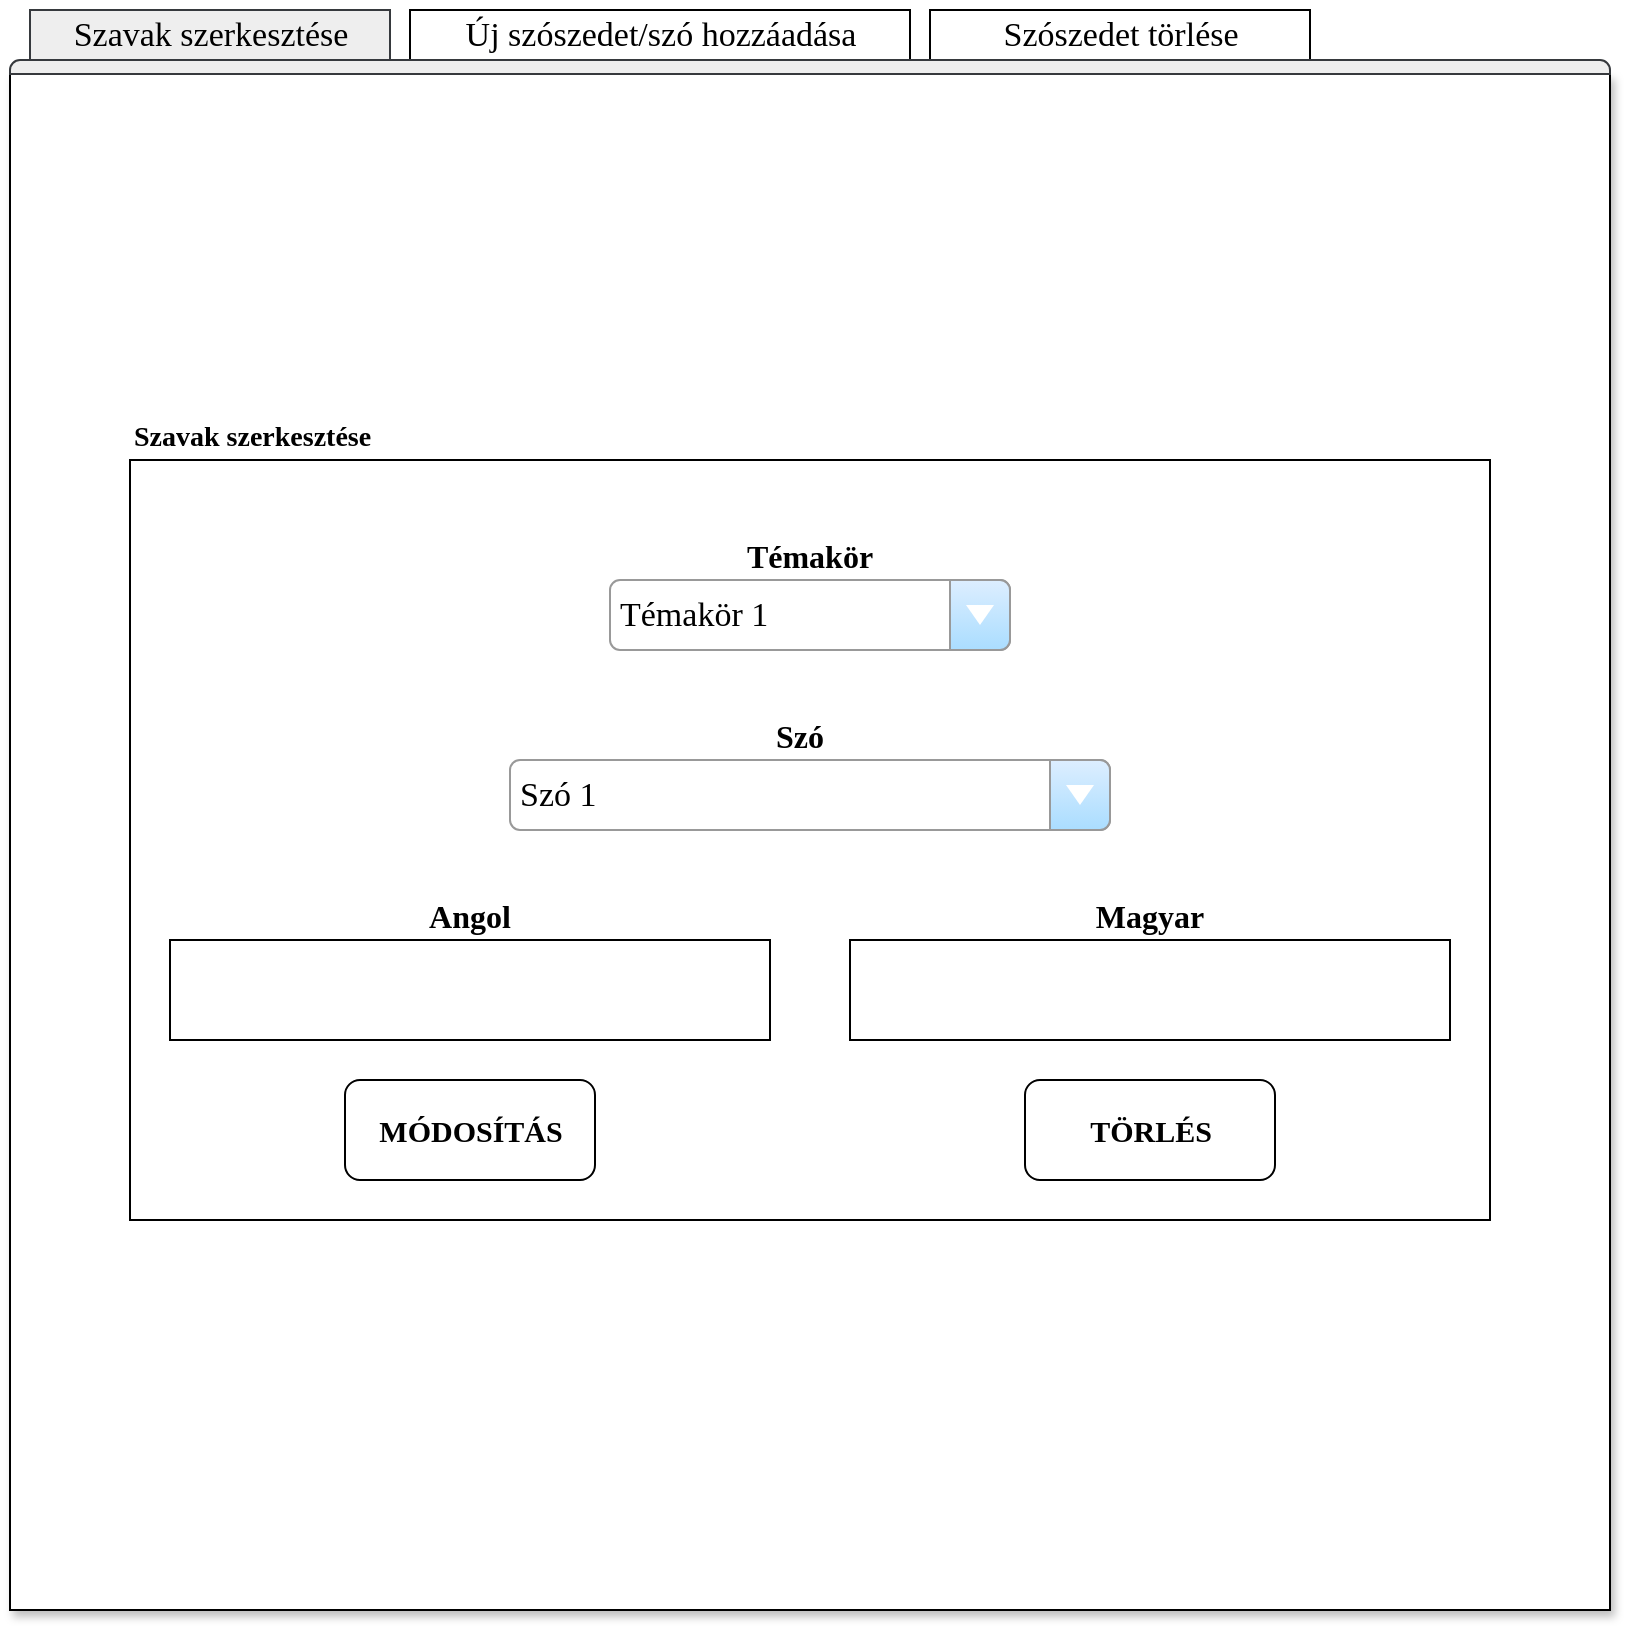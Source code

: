 <mxfile version="21.2.1" type="device">
  <diagram name="1 oldal" id="h_sdG0xfet05f8b0soA9">
    <mxGraphModel dx="2590" dy="1558" grid="0" gridSize="10" guides="1" tooltips="1" connect="1" arrows="1" fold="1" page="1" pageScale="1" pageWidth="827" pageHeight="1169" background="none" math="0" shadow="0">
      <root>
        <mxCell id="0" />
        <mxCell id="1" parent="0" />
        <mxCell id="gY15Ywyms6EdynOSf3R4-2" value="" style="strokeWidth=1;shadow=1;dashed=0;align=center;html=1;shape=mxgraph.mockup.containers.marginRect2;rectMarginTop=32;whiteSpace=wrap;fontFamily=Comic Sans MS;verticalAlign=middle;fontSize=14;" parent="1" vertex="1">
          <mxGeometry x="10" y="10" width="800" height="800" as="geometry" />
        </mxCell>
        <mxCell id="gY15Ywyms6EdynOSf3R4-3" value="Szavak szerkesztése" style="strokeWidth=1;shadow=0;dashed=0;align=center;html=1;shape=mxgraph.mockup.containers.rrect;rSize=0;fontSize=17;fillColor=#eeeeee;strokeColor=#36393d;fontFamily=Comic Sans MS;" parent="gY15Ywyms6EdynOSf3R4-2" vertex="1">
          <mxGeometry width="180" height="25" relative="1" as="geometry">
            <mxPoint x="10" as="offset" />
          </mxGeometry>
        </mxCell>
        <mxCell id="gY15Ywyms6EdynOSf3R4-4" value="Új szószedet/szó hozzáadása" style="strokeWidth=1;shadow=0;dashed=0;align=center;html=1;shape=mxgraph.mockup.containers.rrect;rSize=0;fontSize=17;fontFamily=Comic Sans MS;" parent="gY15Ywyms6EdynOSf3R4-2" vertex="1">
          <mxGeometry width="250" height="25" relative="1" as="geometry">
            <mxPoint x="200" as="offset" />
          </mxGeometry>
        </mxCell>
        <mxCell id="gY15Ywyms6EdynOSf3R4-5" value="Szószedet törlése" style="strokeWidth=1;shadow=0;dashed=0;align=center;html=1;shape=mxgraph.mockup.containers.rrect;rSize=0;fontSize=17;gradientColor=none;fontFamily=Comic Sans MS;" parent="gY15Ywyms6EdynOSf3R4-2" vertex="1">
          <mxGeometry width="190" height="25" relative="1" as="geometry">
            <mxPoint x="460" as="offset" />
          </mxGeometry>
        </mxCell>
        <mxCell id="gY15Ywyms6EdynOSf3R4-6" value="" style="strokeWidth=1;shadow=0;dashed=0;align=center;html=1;shape=mxgraph.mockup.containers.topButton;rSize=5;resizeWidth=1;movable=0;deletable=1;fillColor=#eeeeee;strokeColor=#36393d;" parent="gY15Ywyms6EdynOSf3R4-2" vertex="1">
          <mxGeometry width="800" height="7" relative="1" as="geometry">
            <mxPoint y="25" as="offset" />
          </mxGeometry>
        </mxCell>
        <mxCell id="sZCGaXeiZL27GAr6mK9c-40" value="" style="group;verticalAlign=top;" parent="gY15Ywyms6EdynOSf3R4-2" vertex="1" connectable="0">
          <mxGeometry x="60" y="195" width="680" height="410" as="geometry" />
        </mxCell>
        <mxCell id="gY15Ywyms6EdynOSf3R4-12" value="" style="whiteSpace=wrap;html=1;rounded=0;fontFamily=Comic Sans MS;fillColor=none;strokeWidth=1;glass=0;" parent="sZCGaXeiZL27GAr6mK9c-40" vertex="1">
          <mxGeometry y="30" width="680" height="380" as="geometry" />
        </mxCell>
        <mxCell id="gY15Ywyms6EdynOSf3R4-13" value="Témakör 1" style="strokeWidth=1;shadow=0;dashed=0;align=center;html=1;shape=mxgraph.mockup.forms.comboBox;strokeColor=#999999;fillColor=#ddeeff;align=left;fillColor2=#aaddff;mainText=;fontColor=#000000;fontSize=17;spacingLeft=3;fontFamily=Comic Sans MS;" parent="sZCGaXeiZL27GAr6mK9c-40" vertex="1">
          <mxGeometry x="240" y="90" width="200" height="35" as="geometry" />
        </mxCell>
        <mxCell id="sZCGaXeiZL27GAr6mK9c-2" value="Szavak szerkesztése" style="text;html=1;strokeColor=none;fillColor=none;align=left;verticalAlign=bottom;whiteSpace=wrap;rounded=0;fontFamily=Comic Sans MS;fontStyle=1;fontSize=14;" parent="sZCGaXeiZL27GAr6mK9c-40" vertex="1">
          <mxGeometry width="160" height="30" as="geometry" />
        </mxCell>
        <mxCell id="sZCGaXeiZL27GAr6mK9c-29" value="Témakör" style="text;html=1;strokeColor=none;fillColor=none;align=center;verticalAlign=bottom;whiteSpace=wrap;rounded=0;fontFamily=Comic Sans MS;fontStyle=1;fontSize=16;" parent="sZCGaXeiZL27GAr6mK9c-40" vertex="1">
          <mxGeometry x="275" y="60" width="130" height="30" as="geometry" />
        </mxCell>
        <mxCell id="sZCGaXeiZL27GAr6mK9c-30" value="Szó 1" style="strokeWidth=1;shadow=0;dashed=0;align=center;html=1;shape=mxgraph.mockup.forms.comboBox;strokeColor=#999999;fillColor=#ddeeff;align=left;fillColor2=#aaddff;mainText=;fontColor=#000000;fontSize=17;spacingLeft=3;fontFamily=Comic Sans MS;" parent="sZCGaXeiZL27GAr6mK9c-40" vertex="1">
          <mxGeometry x="190" y="180" width="300" height="35" as="geometry" />
        </mxCell>
        <mxCell id="sZCGaXeiZL27GAr6mK9c-31" value="Szó" style="text;html=1;strokeColor=none;fillColor=none;align=center;verticalAlign=bottom;whiteSpace=wrap;rounded=0;fontFamily=Comic Sans MS;fontStyle=1;fontSize=16;" parent="sZCGaXeiZL27GAr6mK9c-40" vertex="1">
          <mxGeometry x="270" y="150" width="130" height="30" as="geometry" />
        </mxCell>
        <mxCell id="sZCGaXeiZL27GAr6mK9c-32" value="" style="rounded=0;whiteSpace=wrap;html=1;" parent="sZCGaXeiZL27GAr6mK9c-40" vertex="1">
          <mxGeometry x="20" y="270" width="300" height="50" as="geometry" />
        </mxCell>
        <mxCell id="sZCGaXeiZL27GAr6mK9c-33" value="" style="rounded=0;whiteSpace=wrap;html=1;" parent="sZCGaXeiZL27GAr6mK9c-40" vertex="1">
          <mxGeometry x="360" y="270" width="300" height="50" as="geometry" />
        </mxCell>
        <mxCell id="sZCGaXeiZL27GAr6mK9c-36" value="Angol" style="text;html=1;strokeColor=none;fillColor=none;align=center;verticalAlign=bottom;whiteSpace=wrap;rounded=0;fontFamily=Comic Sans MS;fontStyle=1;fontSize=16;" parent="sZCGaXeiZL27GAr6mK9c-40" vertex="1">
          <mxGeometry x="105" y="240" width="130" height="30" as="geometry" />
        </mxCell>
        <mxCell id="sZCGaXeiZL27GAr6mK9c-35" value="Magyar" style="text;html=1;strokeColor=none;fillColor=none;align=center;verticalAlign=bottom;whiteSpace=wrap;rounded=0;fontFamily=Comic Sans MS;fontStyle=1;fontSize=16;" parent="sZCGaXeiZL27GAr6mK9c-40" vertex="1">
          <mxGeometry x="445" y="240" width="130" height="30" as="geometry" />
        </mxCell>
        <mxCell id="sZCGaXeiZL27GAr6mK9c-37" value="MÓDOSÍTÁS" style="rounded=1;whiteSpace=wrap;html=1;fontFamily=Comic Sans MS;fontStyle=1;fontSize=15;" parent="sZCGaXeiZL27GAr6mK9c-40" vertex="1">
          <mxGeometry x="107.5" y="340" width="125" height="50" as="geometry" />
        </mxCell>
        <mxCell id="sZCGaXeiZL27GAr6mK9c-38" value="TÖRLÉS" style="rounded=1;whiteSpace=wrap;html=1;fontFamily=Comic Sans MS;fontStyle=1;fontSize=15;" parent="sZCGaXeiZL27GAr6mK9c-40" vertex="1">
          <mxGeometry x="447.5" y="340" width="125" height="50" as="geometry" />
        </mxCell>
        <mxCell id="sZCGaXeiZL27GAr6mK9c-34" style="edgeStyle=orthogonalEdgeStyle;rounded=0;orthogonalLoop=1;jettySize=auto;html=1;exitX=0.5;exitY=1;exitDx=0;exitDy=0;" parent="sZCGaXeiZL27GAr6mK9c-40" source="sZCGaXeiZL27GAr6mK9c-33" target="sZCGaXeiZL27GAr6mK9c-33" edge="1">
          <mxGeometry relative="1" as="geometry" />
        </mxCell>
        <mxCell id="sZCGaXeiZL27GAr6mK9c-39" style="edgeStyle=orthogonalEdgeStyle;rounded=0;orthogonalLoop=1;jettySize=auto;html=1;exitX=0.5;exitY=1;exitDx=0;exitDy=0;" parent="sZCGaXeiZL27GAr6mK9c-40" source="sZCGaXeiZL27GAr6mK9c-35" target="sZCGaXeiZL27GAr6mK9c-35" edge="1">
          <mxGeometry relative="1" as="geometry" />
        </mxCell>
      </root>
    </mxGraphModel>
  </diagram>
</mxfile>
